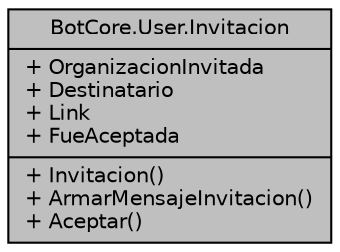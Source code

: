 digraph "BotCore.User.Invitacion"
{
 // INTERACTIVE_SVG=YES
 // LATEX_PDF_SIZE
  edge [fontname="Helvetica",fontsize="10",labelfontname="Helvetica",labelfontsize="10"];
  node [fontname="Helvetica",fontsize="10",shape=record];
  Node1 [label="{BotCore.User.Invitacion\n|+ OrganizacionInvitada\l+ Destinatario\l+ Link\l+ FueAceptada\l|+ Invitacion()\l+ ArmarMensajeInvitacion()\l+ Aceptar()\l}",height=0.2,width=0.4,color="black", fillcolor="grey75", style="filled", fontcolor="black",tooltip="Clase mediadora entre GestorInvitaciones y los , representa la invitación en si, y encapsula el enlac..."];
}
